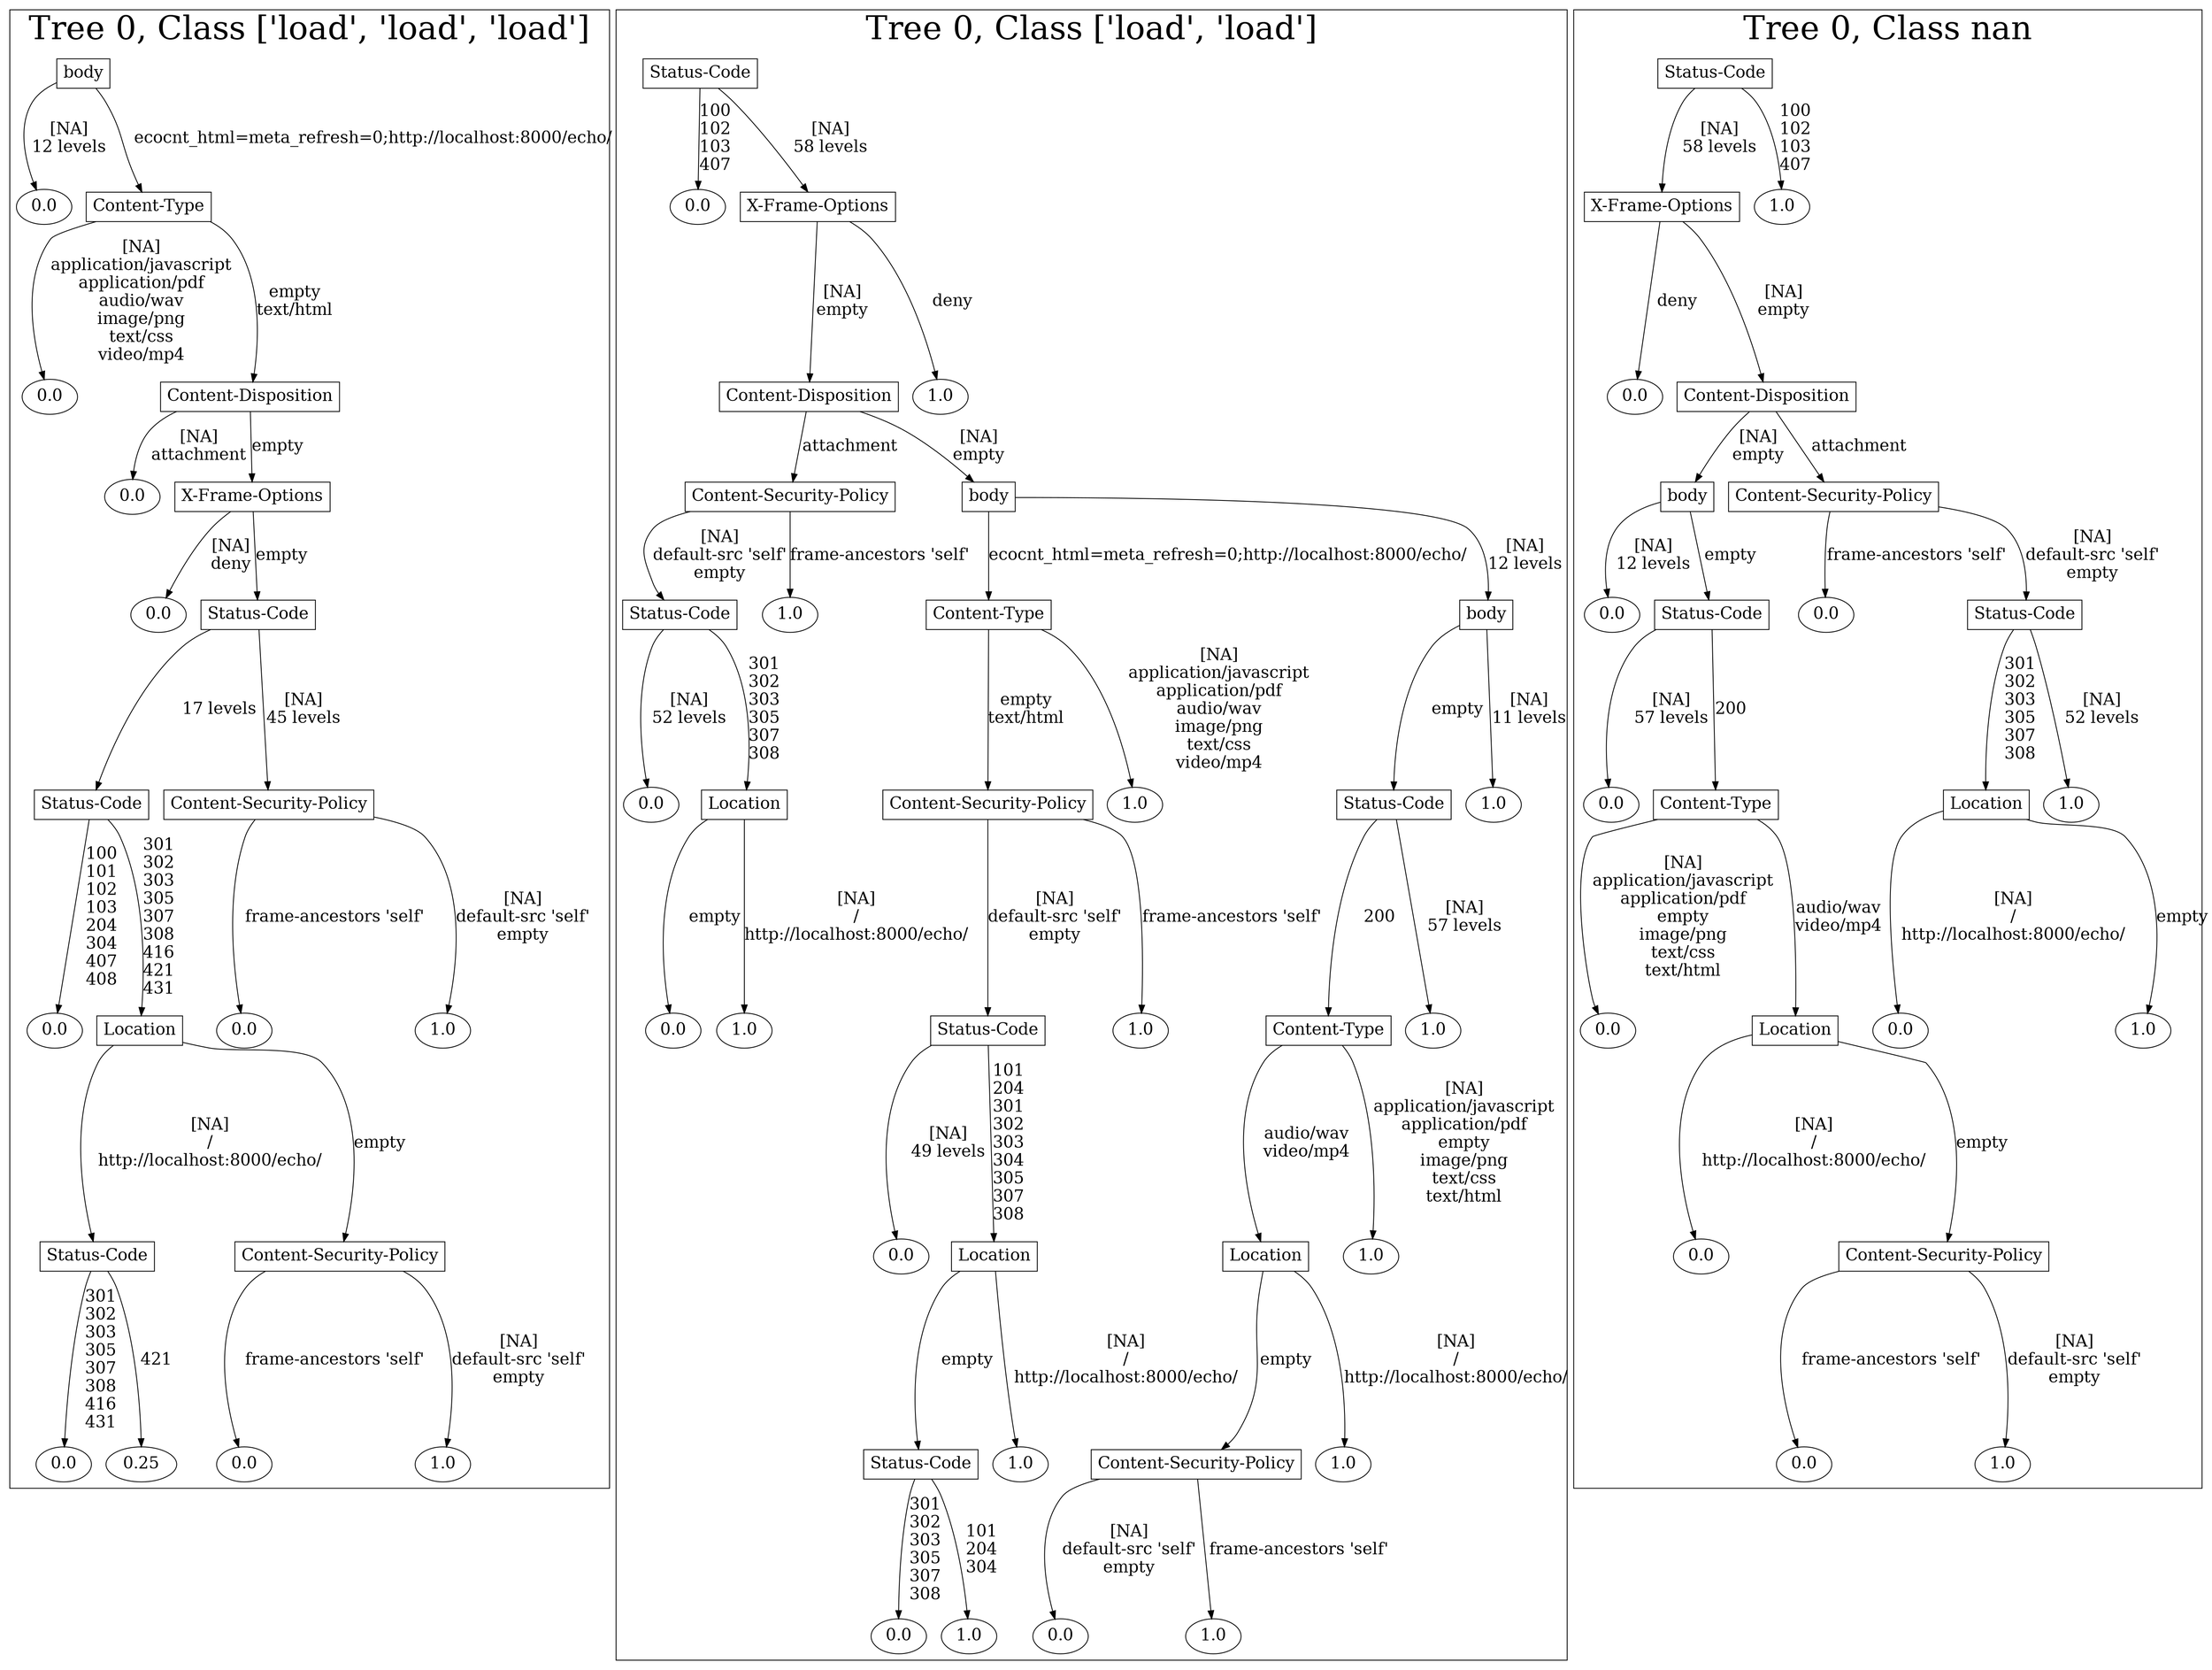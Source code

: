 /*
Generated by:
    http://https://github.com/h2oai/h2o-3/tree/master/h2o-genmodel/src/main/java/hex/genmodel/tools/PrintMojo.java
*/

/*
On a mac:

$ brew install graphviz
$ dot -Tpng file.gv -o file.png
$ open file.png
*/

digraph G {

subgraph cluster_0 {
/* Nodes */

/* Level 0 */
{
"SG_0_Node_0" [shape=box, fontsize=20, label="body"]
}

/* Level 1 */
{
"SG_0_Node_11" [fontsize=20, label="0.0"]
"SG_0_Node_1" [shape=box, fontsize=20, label="Content-Type"]
}

/* Level 2 */
{
"SG_0_Node_12" [fontsize=20, label="0.0"]
"SG_0_Node_2" [shape=box, fontsize=20, label="Content-Disposition"]
}

/* Level 3 */
{
"SG_0_Node_13" [fontsize=20, label="0.0"]
"SG_0_Node_3" [shape=box, fontsize=20, label="X-Frame-Options"]
}

/* Level 4 */
{
"SG_0_Node_14" [fontsize=20, label="0.0"]
"SG_0_Node_4" [shape=box, fontsize=20, label="Status-Code"]
}

/* Level 5 */
{
"SG_0_Node_5" [shape=box, fontsize=20, label="Status-Code"]
"SG_0_Node_6" [shape=box, fontsize=20, label="Content-Security-Policy"]
}

/* Level 6 */
{
"SG_0_Node_15" [fontsize=20, label="0.0"]
"SG_0_Node_7" [shape=box, fontsize=20, label="Location"]
"SG_0_Node_16" [fontsize=20, label="0.0"]
"SG_0_Node_17" [fontsize=20, label="1.0"]
}

/* Level 7 */
{
"SG_0_Node_8" [shape=box, fontsize=20, label="Status-Code"]
"SG_0_Node_9" [shape=box, fontsize=20, label="Content-Security-Policy"]
}

/* Level 8 */
{
"SG_0_Node_18" [fontsize=20, label="0.0"]
"SG_0_Node_19" [fontsize=20, label="0.25"]
"SG_0_Node_20" [fontsize=20, label="0.0"]
"SG_0_Node_21" [fontsize=20, label="1.0"]
}

/* Edges */
"SG_0_Node_0" -> "SG_0_Node_11" [fontsize=20, label="[NA]
12 levels
"]
"SG_0_Node_0" -> "SG_0_Node_1" [fontsize=20, label="ecocnt_html=meta_refresh=0;http://localhost:8000/echo/
"]
"SG_0_Node_1" -> "SG_0_Node_12" [fontsize=20, label="[NA]
application/javascript
application/pdf
audio/wav
image/png
text/css
video/mp4
"]
"SG_0_Node_1" -> "SG_0_Node_2" [fontsize=20, label="empty
text/html
"]
"SG_0_Node_2" -> "SG_0_Node_13" [fontsize=20, label="[NA]
attachment
"]
"SG_0_Node_2" -> "SG_0_Node_3" [fontsize=20, label="empty
"]
"SG_0_Node_3" -> "SG_0_Node_14" [fontsize=20, label="[NA]
deny
"]
"SG_0_Node_3" -> "SG_0_Node_4" [fontsize=20, label="empty
"]
"SG_0_Node_4" -> "SG_0_Node_5" [fontsize=20, label="17 levels
"]
"SG_0_Node_4" -> "SG_0_Node_6" [fontsize=20, label="[NA]
45 levels
"]
"SG_0_Node_6" -> "SG_0_Node_16" [fontsize=20, label="frame-ancestors 'self'
"]
"SG_0_Node_6" -> "SG_0_Node_17" [fontsize=20, label="[NA]
default-src 'self'
empty
"]
"SG_0_Node_5" -> "SG_0_Node_15" [fontsize=20, label="100
101
102
103
204
304
407
408
"]
"SG_0_Node_5" -> "SG_0_Node_7" [fontsize=20, label="301
302
303
305
307
308
416
421
431
"]
"SG_0_Node_7" -> "SG_0_Node_8" [fontsize=20, label="[NA]
/
http://localhost:8000/echo/
"]
"SG_0_Node_7" -> "SG_0_Node_9" [fontsize=20, label="empty
"]
"SG_0_Node_9" -> "SG_0_Node_20" [fontsize=20, label="frame-ancestors 'self'
"]
"SG_0_Node_9" -> "SG_0_Node_21" [fontsize=20, label="[NA]
default-src 'self'
empty
"]
"SG_0_Node_8" -> "SG_0_Node_18" [fontsize=20, label="301
302
303
305
307
308
416
431
"]
"SG_0_Node_8" -> "SG_0_Node_19" [fontsize=20, label="421
"]

fontsize=40
label="Tree 0, Class ['load', 'load', 'load']"
}

subgraph cluster_1 {
/* Nodes */

/* Level 0 */
{
"SG_1_Node_0" [shape=box, fontsize=20, label="Status-Code"]
}

/* Level 1 */
{
"SG_1_Node_17" [fontsize=20, label="0.0"]
"SG_1_Node_1" [shape=box, fontsize=20, label="X-Frame-Options"]
}

/* Level 2 */
{
"SG_1_Node_2" [shape=box, fontsize=20, label="Content-Disposition"]
"SG_1_Node_18" [fontsize=20, label="1.0"]
}

/* Level 3 */
{
"SG_1_Node_3" [shape=box, fontsize=20, label="Content-Security-Policy"]
"SG_1_Node_4" [shape=box, fontsize=20, label="body"]
}

/* Level 4 */
{
"SG_1_Node_5" [shape=box, fontsize=20, label="Status-Code"]
"SG_1_Node_19" [fontsize=20, label="1.0"]
"SG_1_Node_6" [shape=box, fontsize=20, label="Content-Type"]
"SG_1_Node_7" [shape=box, fontsize=20, label="body"]
}

/* Level 5 */
{
"SG_1_Node_20" [fontsize=20, label="0.0"]
"SG_1_Node_8" [shape=box, fontsize=20, label="Location"]
"SG_1_Node_9" [shape=box, fontsize=20, label="Content-Security-Policy"]
"SG_1_Node_21" [fontsize=20, label="1.0"]
"SG_1_Node_10" [shape=box, fontsize=20, label="Status-Code"]
"SG_1_Node_22" [fontsize=20, label="1.0"]
}

/* Level 6 */
{
"SG_1_Node_23" [fontsize=20, label="0.0"]
"SG_1_Node_24" [fontsize=20, label="1.0"]
"SG_1_Node_11" [shape=box, fontsize=20, label="Status-Code"]
"SG_1_Node_25" [fontsize=20, label="1.0"]
"SG_1_Node_12" [shape=box, fontsize=20, label="Content-Type"]
"SG_1_Node_26" [fontsize=20, label="1.0"]
}

/* Level 7 */
{
"SG_1_Node_27" [fontsize=20, label="0.0"]
"SG_1_Node_13" [shape=box, fontsize=20, label="Location"]
"SG_1_Node_14" [shape=box, fontsize=20, label="Location"]
"SG_1_Node_28" [fontsize=20, label="1.0"]
}

/* Level 8 */
{
"SG_1_Node_15" [shape=box, fontsize=20, label="Status-Code"]
"SG_1_Node_29" [fontsize=20, label="1.0"]
"SG_1_Node_16" [shape=box, fontsize=20, label="Content-Security-Policy"]
"SG_1_Node_30" [fontsize=20, label="1.0"]
}

/* Level 9 */
{
"SG_1_Node_31" [fontsize=20, label="0.0"]
"SG_1_Node_32" [fontsize=20, label="1.0"]
"SG_1_Node_33" [fontsize=20, label="0.0"]
"SG_1_Node_34" [fontsize=20, label="1.0"]
}

/* Edges */
"SG_1_Node_0" -> "SG_1_Node_17" [fontsize=20, label="100
102
103
407
"]
"SG_1_Node_0" -> "SG_1_Node_1" [fontsize=20, label="[NA]
58 levels
"]
"SG_1_Node_1" -> "SG_1_Node_2" [fontsize=20, label="[NA]
empty
"]
"SG_1_Node_1" -> "SG_1_Node_18" [fontsize=20, label="deny
"]
"SG_1_Node_2" -> "SG_1_Node_3" [fontsize=20, label="attachment
"]
"SG_1_Node_2" -> "SG_1_Node_4" [fontsize=20, label="[NA]
empty
"]
"SG_1_Node_4" -> "SG_1_Node_6" [fontsize=20, label="ecocnt_html=meta_refresh=0;http://localhost:8000/echo/
"]
"SG_1_Node_4" -> "SG_1_Node_7" [fontsize=20, label="[NA]
12 levels
"]
"SG_1_Node_7" -> "SG_1_Node_10" [fontsize=20, label="empty
"]
"SG_1_Node_7" -> "SG_1_Node_22" [fontsize=20, label="[NA]
11 levels
"]
"SG_1_Node_10" -> "SG_1_Node_12" [fontsize=20, label="200
"]
"SG_1_Node_10" -> "SG_1_Node_26" [fontsize=20, label="[NA]
57 levels
"]
"SG_1_Node_12" -> "SG_1_Node_14" [fontsize=20, label="audio/wav
video/mp4
"]
"SG_1_Node_12" -> "SG_1_Node_28" [fontsize=20, label="[NA]
application/javascript
application/pdf
empty
image/png
text/css
text/html
"]
"SG_1_Node_14" -> "SG_1_Node_16" [fontsize=20, label="empty
"]
"SG_1_Node_14" -> "SG_1_Node_30" [fontsize=20, label="[NA]
/
http://localhost:8000/echo/
"]
"SG_1_Node_16" -> "SG_1_Node_33" [fontsize=20, label="[NA]
default-src 'self'
empty
"]
"SG_1_Node_16" -> "SG_1_Node_34" [fontsize=20, label="frame-ancestors 'self'
"]
"SG_1_Node_6" -> "SG_1_Node_9" [fontsize=20, label="empty
text/html
"]
"SG_1_Node_6" -> "SG_1_Node_21" [fontsize=20, label="[NA]
application/javascript
application/pdf
audio/wav
image/png
text/css
video/mp4
"]
"SG_1_Node_9" -> "SG_1_Node_11" [fontsize=20, label="[NA]
default-src 'self'
empty
"]
"SG_1_Node_9" -> "SG_1_Node_25" [fontsize=20, label="frame-ancestors 'self'
"]
"SG_1_Node_11" -> "SG_1_Node_27" [fontsize=20, label="[NA]
49 levels
"]
"SG_1_Node_11" -> "SG_1_Node_13" [fontsize=20, label="101
204
301
302
303
304
305
307
308
"]
"SG_1_Node_13" -> "SG_1_Node_15" [fontsize=20, label="empty
"]
"SG_1_Node_13" -> "SG_1_Node_29" [fontsize=20, label="[NA]
/
http://localhost:8000/echo/
"]
"SG_1_Node_15" -> "SG_1_Node_31" [fontsize=20, label="301
302
303
305
307
308
"]
"SG_1_Node_15" -> "SG_1_Node_32" [fontsize=20, label="101
204
304
"]
"SG_1_Node_3" -> "SG_1_Node_5" [fontsize=20, label="[NA]
default-src 'self'
empty
"]
"SG_1_Node_3" -> "SG_1_Node_19" [fontsize=20, label="frame-ancestors 'self'
"]
"SG_1_Node_5" -> "SG_1_Node_20" [fontsize=20, label="[NA]
52 levels
"]
"SG_1_Node_5" -> "SG_1_Node_8" [fontsize=20, label="301
302
303
305
307
308
"]
"SG_1_Node_8" -> "SG_1_Node_23" [fontsize=20, label="empty
"]
"SG_1_Node_8" -> "SG_1_Node_24" [fontsize=20, label="[NA]
/
http://localhost:8000/echo/
"]

fontsize=40
label="Tree 0, Class ['load', 'load']"
}

subgraph cluster_2 {
/* Nodes */

/* Level 0 */
{
"SG_2_Node_0" [shape=box, fontsize=20, label="Status-Code"]
}

/* Level 1 */
{
"SG_2_Node_1" [shape=box, fontsize=20, label="X-Frame-Options"]
"SG_2_Node_11" [fontsize=20, label="1.0"]
}

/* Level 2 */
{
"SG_2_Node_12" [fontsize=20, label="0.0"]
"SG_2_Node_2" [shape=box, fontsize=20, label="Content-Disposition"]
}

/* Level 3 */
{
"SG_2_Node_3" [shape=box, fontsize=20, label="body"]
"SG_2_Node_4" [shape=box, fontsize=20, label="Content-Security-Policy"]
}

/* Level 4 */
{
"SG_2_Node_13" [fontsize=20, label="0.0"]
"SG_2_Node_5" [shape=box, fontsize=20, label="Status-Code"]
"SG_2_Node_14" [fontsize=20, label="0.0"]
"SG_2_Node_6" [shape=box, fontsize=20, label="Status-Code"]
}

/* Level 5 */
{
"SG_2_Node_15" [fontsize=20, label="0.0"]
"SG_2_Node_7" [shape=box, fontsize=20, label="Content-Type"]
"SG_2_Node_8" [shape=box, fontsize=20, label="Location"]
"SG_2_Node_16" [fontsize=20, label="1.0"]
}

/* Level 6 */
{
"SG_2_Node_17" [fontsize=20, label="0.0"]
"SG_2_Node_9" [shape=box, fontsize=20, label="Location"]
"SG_2_Node_18" [fontsize=20, label="0.0"]
"SG_2_Node_19" [fontsize=20, label="1.0"]
}

/* Level 7 */
{
"SG_2_Node_20" [fontsize=20, label="0.0"]
"SG_2_Node_10" [shape=box, fontsize=20, label="Content-Security-Policy"]
}

/* Level 8 */
{
"SG_2_Node_21" [fontsize=20, label="0.0"]
"SG_2_Node_22" [fontsize=20, label="1.0"]
}

/* Edges */
"SG_2_Node_0" -> "SG_2_Node_1" [fontsize=20, label="[NA]
58 levels
"]
"SG_2_Node_0" -> "SG_2_Node_11" [fontsize=20, label="100
102
103
407
"]
"SG_2_Node_1" -> "SG_2_Node_12" [fontsize=20, label="deny
"]
"SG_2_Node_1" -> "SG_2_Node_2" [fontsize=20, label="[NA]
empty
"]
"SG_2_Node_2" -> "SG_2_Node_3" [fontsize=20, label="[NA]
empty
"]
"SG_2_Node_2" -> "SG_2_Node_4" [fontsize=20, label="attachment
"]
"SG_2_Node_4" -> "SG_2_Node_14" [fontsize=20, label="frame-ancestors 'self'
"]
"SG_2_Node_4" -> "SG_2_Node_6" [fontsize=20, label="[NA]
default-src 'self'
empty
"]
"SG_2_Node_6" -> "SG_2_Node_8" [fontsize=20, label="301
302
303
305
307
308
"]
"SG_2_Node_6" -> "SG_2_Node_16" [fontsize=20, label="[NA]
52 levels
"]
"SG_2_Node_8" -> "SG_2_Node_18" [fontsize=20, label="[NA]
/
http://localhost:8000/echo/
"]
"SG_2_Node_8" -> "SG_2_Node_19" [fontsize=20, label="empty
"]
"SG_2_Node_3" -> "SG_2_Node_13" [fontsize=20, label="[NA]
12 levels
"]
"SG_2_Node_3" -> "SG_2_Node_5" [fontsize=20, label="empty
"]
"SG_2_Node_5" -> "SG_2_Node_15" [fontsize=20, label="[NA]
57 levels
"]
"SG_2_Node_5" -> "SG_2_Node_7" [fontsize=20, label="200
"]
"SG_2_Node_7" -> "SG_2_Node_17" [fontsize=20, label="[NA]
application/javascript
application/pdf
empty
image/png
text/css
text/html
"]
"SG_2_Node_7" -> "SG_2_Node_9" [fontsize=20, label="audio/wav
video/mp4
"]
"SG_2_Node_9" -> "SG_2_Node_20" [fontsize=20, label="[NA]
/
http://localhost:8000/echo/
"]
"SG_2_Node_9" -> "SG_2_Node_10" [fontsize=20, label="empty
"]
"SG_2_Node_10" -> "SG_2_Node_21" [fontsize=20, label="frame-ancestors 'self'
"]
"SG_2_Node_10" -> "SG_2_Node_22" [fontsize=20, label="[NA]
default-src 'self'
empty
"]

fontsize=40
label="Tree 0, Class nan"
}

}

